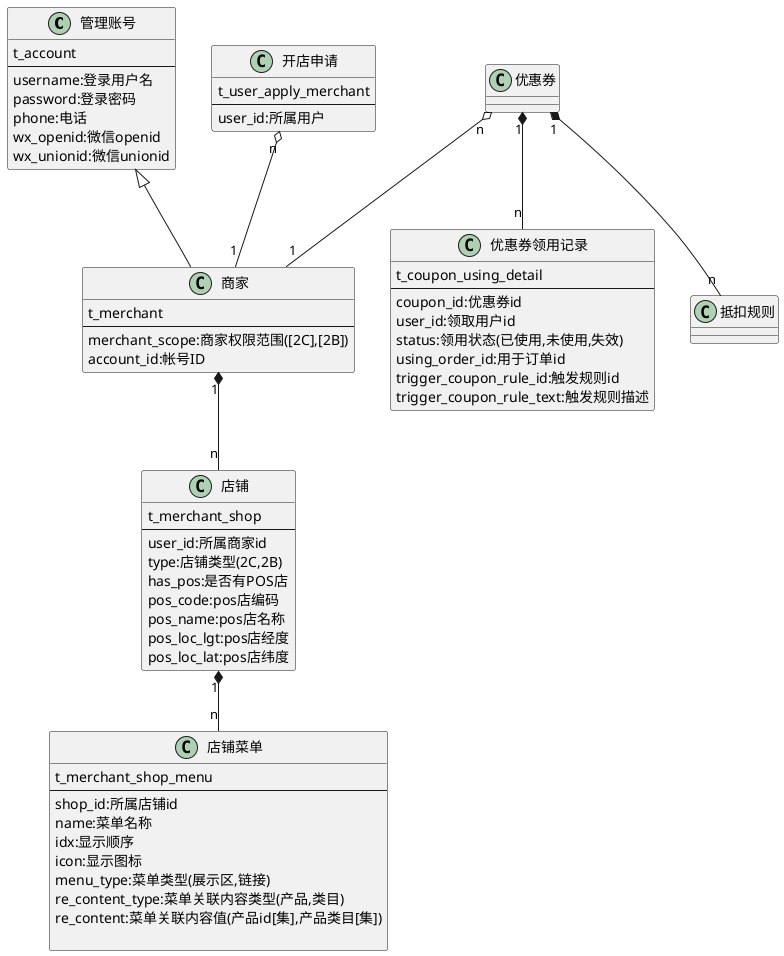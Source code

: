 @startuml

class 管理账号 {
    t_account
--
    username:登录用户名
    password:登录密码
    phone:电话
    wx_openid:微信openid
    wx_unionid:微信unionid
}

class 商家 {
    t_merchant
--
    merchant_scope:商家权限范围([2C],[2B])
    account_id:帐号ID
}

class 店铺 {
    t_merchant_shop
--
    user_id:所属商家id
    type:店铺类型(2C,2B)
    has_pos:是否有POS店
    pos_code:pos店编码
    pos_name:pos店名称
    pos_loc_lgt:pos店经度
    pos_loc_lat:pos店纬度
}
class 店铺菜单 {
    t_merchant_shop_menu
--
    shop_id:所属店铺id
    name:菜单名称
    idx:显示顺序
    icon:显示图标
    menu_type:菜单类型(展示区,链接)
    re_content_type:菜单关联内容类型(产品,类目)
    re_content:菜单关联内容值(产品id[集],产品类目[集])

}
class 开店申请 {
    t_user_apply_merchant
--
    user_id:所属用户
}



class 优惠券领用记录 {
    t_coupon_using_detail
--
    coupon_id:优惠券id
    user_id:领取用户id
    status:领用状态(已使用,未使用,失效)
    using_order_id:用于订单id
    trigger_coupon_rule_id:触发规则id
    trigger_coupon_rule_text:触发规则描述
}

管理账号 <|-- 商家

开店申请 "n" o-- "1" 商家

优惠券 "n" o-- "1" 商家

优惠券 "1" *-- "n" 抵扣规则

优惠券 "1" *-- "n" 优惠券领用记录

商家 "1" *-- "n" 店铺

店铺 "1" *-- "n" 店铺菜单


@enduml

